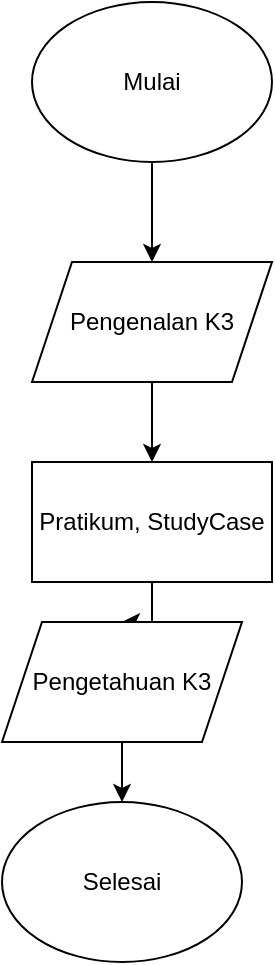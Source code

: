 <mxfile version="24.4.8" type="github">
  <diagram name="Page-1" id="0OEiadTwedK9OF3VuR5B">
    <mxGraphModel dx="1246" dy="676" grid="1" gridSize="10" guides="1" tooltips="1" connect="1" arrows="1" fold="1" page="1" pageScale="1" pageWidth="850" pageHeight="1100" math="0" shadow="0">
      <root>
        <mxCell id="0" />
        <mxCell id="1" parent="0" />
        <mxCell id="Xme-DQqSRMWEWlAMDiF_-7" style="edgeStyle=orthogonalEdgeStyle;rounded=0;orthogonalLoop=1;jettySize=auto;html=1;" edge="1" parent="1" source="Xme-DQqSRMWEWlAMDiF_-1" target="Xme-DQqSRMWEWlAMDiF_-2">
          <mxGeometry relative="1" as="geometry" />
        </mxCell>
        <mxCell id="Xme-DQqSRMWEWlAMDiF_-1" value="Mulai" style="ellipse;whiteSpace=wrap;html=1;" vertex="1" parent="1">
          <mxGeometry x="380" width="120" height="80" as="geometry" />
        </mxCell>
        <mxCell id="Xme-DQqSRMWEWlAMDiF_-9" style="edgeStyle=orthogonalEdgeStyle;rounded=0;orthogonalLoop=1;jettySize=auto;html=1;" edge="1" parent="1" source="Xme-DQqSRMWEWlAMDiF_-2" target="Xme-DQqSRMWEWlAMDiF_-3">
          <mxGeometry relative="1" as="geometry" />
        </mxCell>
        <mxCell id="Xme-DQqSRMWEWlAMDiF_-2" value="Pengenalan K3" style="shape=parallelogram;perimeter=parallelogramPerimeter;whiteSpace=wrap;html=1;fixedSize=1;" vertex="1" parent="1">
          <mxGeometry x="380" y="130" width="120" height="60" as="geometry" />
        </mxCell>
        <mxCell id="Xme-DQqSRMWEWlAMDiF_-10" style="edgeStyle=orthogonalEdgeStyle;rounded=0;orthogonalLoop=1;jettySize=auto;html=1;exitX=0.5;exitY=1;exitDx=0;exitDy=0;" edge="1" parent="1" source="Xme-DQqSRMWEWlAMDiF_-3" target="Xme-DQqSRMWEWlAMDiF_-5">
          <mxGeometry relative="1" as="geometry" />
        </mxCell>
        <mxCell id="Xme-DQqSRMWEWlAMDiF_-3" value="Pratikum, StudyCase" style="rounded=0;whiteSpace=wrap;html=1;" vertex="1" parent="1">
          <mxGeometry x="380" y="230" width="120" height="60" as="geometry" />
        </mxCell>
        <mxCell id="Xme-DQqSRMWEWlAMDiF_-11" style="edgeStyle=orthogonalEdgeStyle;rounded=0;orthogonalLoop=1;jettySize=auto;html=1;" edge="1" parent="1" source="Xme-DQqSRMWEWlAMDiF_-5" target="Xme-DQqSRMWEWlAMDiF_-6">
          <mxGeometry relative="1" as="geometry" />
        </mxCell>
        <mxCell id="Xme-DQqSRMWEWlAMDiF_-5" value="Pengetahuan K3" style="shape=parallelogram;perimeter=parallelogramPerimeter;whiteSpace=wrap;html=1;fixedSize=1;" vertex="1" parent="1">
          <mxGeometry x="365" y="310" width="120" height="60" as="geometry" />
        </mxCell>
        <mxCell id="Xme-DQqSRMWEWlAMDiF_-6" value="Selesai" style="ellipse;whiteSpace=wrap;html=1;" vertex="1" parent="1">
          <mxGeometry x="365" y="400" width="120" height="80" as="geometry" />
        </mxCell>
      </root>
    </mxGraphModel>
  </diagram>
</mxfile>
